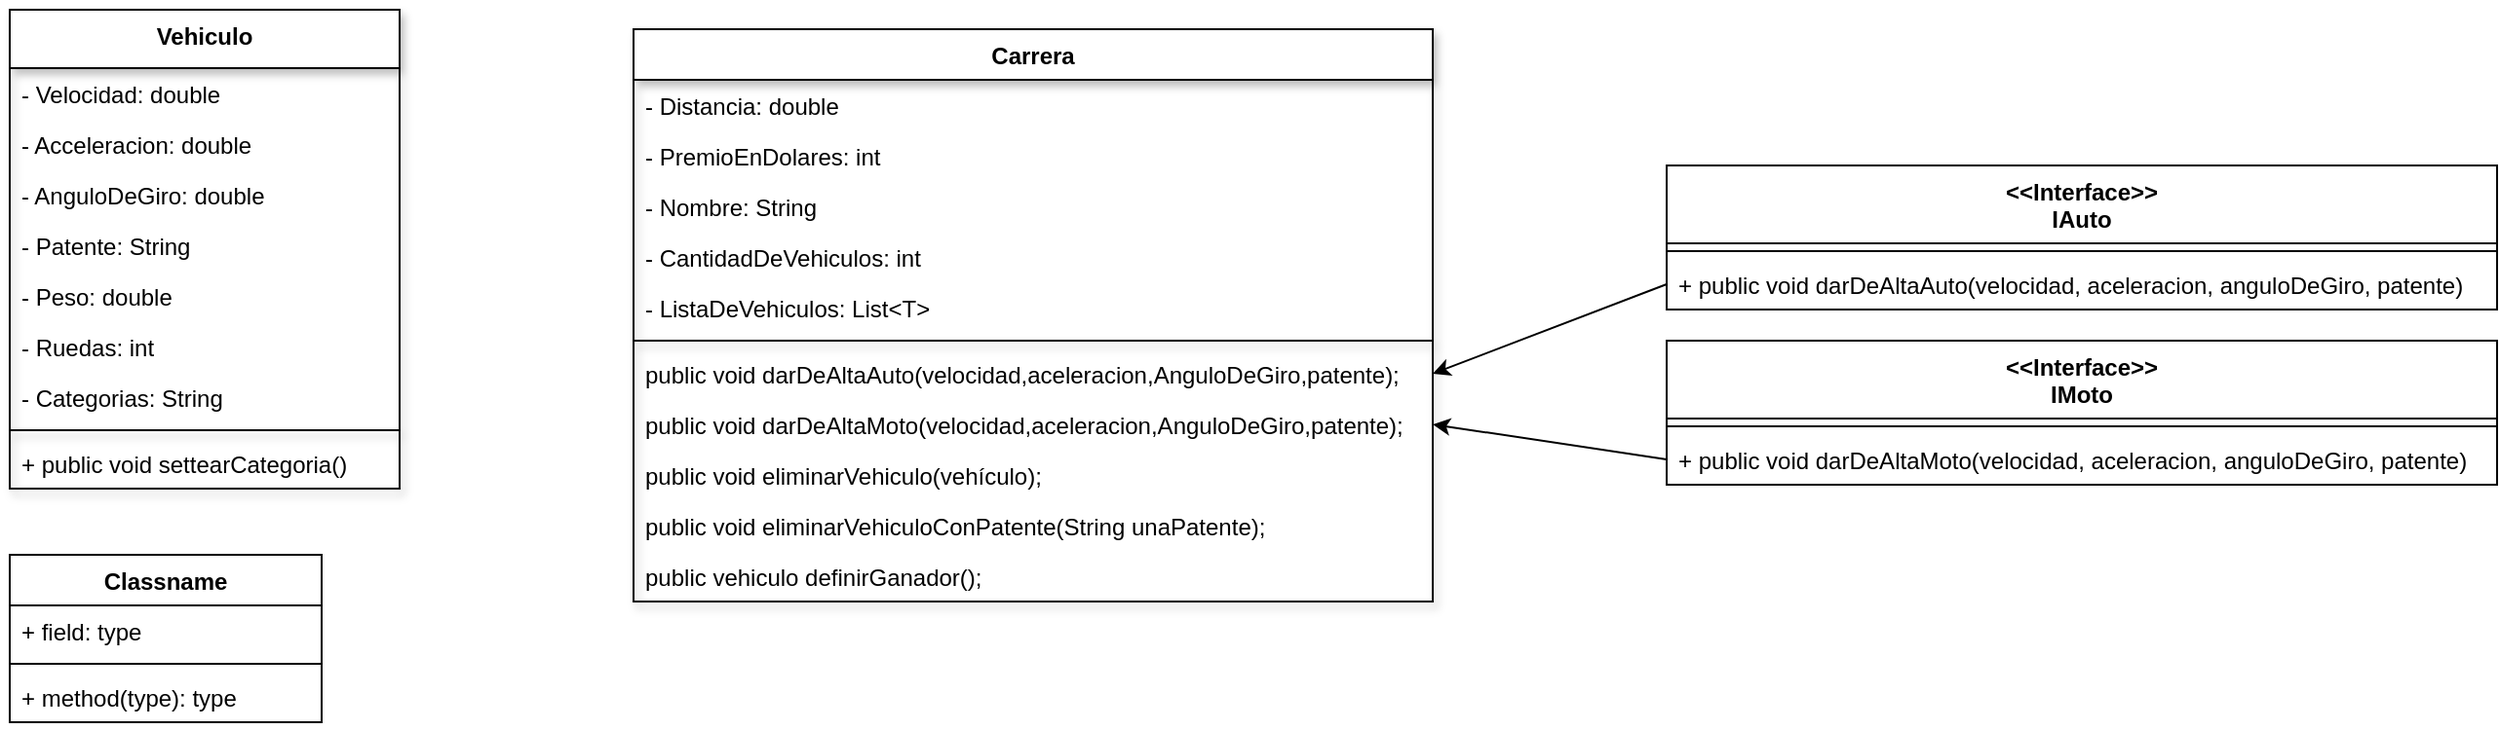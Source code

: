 <mxfile>
    <diagram id="5QzZOe1PZpiifrsRzWSF" name="Page-1">
        <mxGraphModel dx="1047" dy="664" grid="1" gridSize="10" guides="1" tooltips="1" connect="1" arrows="1" fold="1" page="1" pageScale="1" pageWidth="827" pageHeight="1169" math="0" shadow="0">
            <root>
                <mxCell id="0"/>
                <mxCell id="1" parent="0"/>
                <mxCell id="19" value="Vehiculo" style="swimlane;fontStyle=1;align=center;verticalAlign=top;childLayout=stackLayout;horizontal=1;startSize=30;horizontalStack=0;resizeParent=1;resizeParentMax=0;resizeLast=0;collapsible=1;marginBottom=0;shadow=1;" parent="1" vertex="1">
                    <mxGeometry x="260" y="120" width="200" height="246" as="geometry"/>
                </mxCell>
                <mxCell id="20" value="- Velocidad: double" style="text;strokeColor=none;fillColor=none;align=left;verticalAlign=top;spacingLeft=4;spacingRight=4;overflow=hidden;rotatable=0;points=[[0,0.5],[1,0.5]];portConstraint=eastwest;shadow=1;" parent="19" vertex="1">
                    <mxGeometry y="30" width="200" height="26" as="geometry"/>
                </mxCell>
                <mxCell id="29" value="- Acceleracion: double" style="text;strokeColor=none;fillColor=none;align=left;verticalAlign=top;spacingLeft=4;spacingRight=4;overflow=hidden;rotatable=0;points=[[0,0.5],[1,0.5]];portConstraint=eastwest;shadow=1;" parent="19" vertex="1">
                    <mxGeometry y="56" width="200" height="26" as="geometry"/>
                </mxCell>
                <mxCell id="28" value="- AnguloDeGiro: double" style="text;strokeColor=none;fillColor=none;align=left;verticalAlign=top;spacingLeft=4;spacingRight=4;overflow=hidden;rotatable=0;points=[[0,0.5],[1,0.5]];portConstraint=eastwest;shadow=1;" parent="19" vertex="1">
                    <mxGeometry y="82" width="200" height="26" as="geometry"/>
                </mxCell>
                <mxCell id="27" value="- Patente: String" style="text;strokeColor=none;fillColor=none;align=left;verticalAlign=top;spacingLeft=4;spacingRight=4;overflow=hidden;rotatable=0;points=[[0,0.5],[1,0.5]];portConstraint=eastwest;shadow=1;" parent="19" vertex="1">
                    <mxGeometry y="108" width="200" height="26" as="geometry"/>
                </mxCell>
                <mxCell id="26" value="- Peso: double" style="text;strokeColor=none;fillColor=none;align=left;verticalAlign=top;spacingLeft=4;spacingRight=4;overflow=hidden;rotatable=0;points=[[0,0.5],[1,0.5]];portConstraint=eastwest;shadow=1;" parent="19" vertex="1">
                    <mxGeometry y="134" width="200" height="26" as="geometry"/>
                </mxCell>
                <mxCell id="25" value="- Ruedas: int" style="text;strokeColor=none;fillColor=none;align=left;verticalAlign=top;spacingLeft=4;spacingRight=4;overflow=hidden;rotatable=0;points=[[0,0.5],[1,0.5]];portConstraint=eastwest;shadow=1;" parent="19" vertex="1">
                    <mxGeometry y="160" width="200" height="26" as="geometry"/>
                </mxCell>
                <mxCell id="24" value="- Categorias: String" style="text;strokeColor=none;fillColor=none;align=left;verticalAlign=top;spacingLeft=4;spacingRight=4;overflow=hidden;rotatable=0;points=[[0,0.5],[1,0.5]];portConstraint=eastwest;shadow=1;" parent="19" vertex="1">
                    <mxGeometry y="186" width="200" height="26" as="geometry"/>
                </mxCell>
                <mxCell id="21" value="" style="line;strokeWidth=1;fillColor=none;align=left;verticalAlign=middle;spacingTop=-1;spacingLeft=3;spacingRight=3;rotatable=0;labelPosition=right;points=[];portConstraint=eastwest;strokeColor=inherit;shadow=1;" parent="19" vertex="1">
                    <mxGeometry y="212" width="200" height="8" as="geometry"/>
                </mxCell>
                <mxCell id="31" value="+ public void settearCategoria()" style="text;strokeColor=none;fillColor=none;align=left;verticalAlign=top;spacingLeft=4;spacingRight=4;overflow=hidden;rotatable=0;points=[[0,0.5],[1,0.5]];portConstraint=eastwest;shadow=1;" parent="19" vertex="1">
                    <mxGeometry y="220" width="200" height="26" as="geometry"/>
                </mxCell>
                <mxCell id="32" value="Carrera" style="swimlane;fontStyle=1;align=center;verticalAlign=top;childLayout=stackLayout;horizontal=1;startSize=26;horizontalStack=0;resizeParent=1;resizeParentMax=0;resizeLast=0;collapsible=1;marginBottom=0;shadow=1;" parent="1" vertex="1">
                    <mxGeometry x="580" y="130" width="410" height="294" as="geometry"/>
                </mxCell>
                <mxCell id="33" value="- Distancia: double" style="text;strokeColor=none;fillColor=none;align=left;verticalAlign=top;spacingLeft=4;spacingRight=4;overflow=hidden;rotatable=0;points=[[0,0.5],[1,0.5]];portConstraint=eastwest;shadow=1;" parent="32" vertex="1">
                    <mxGeometry y="26" width="410" height="26" as="geometry"/>
                </mxCell>
                <mxCell id="39" value="- PremioEnDolares: int" style="text;strokeColor=none;fillColor=none;align=left;verticalAlign=top;spacingLeft=4;spacingRight=4;overflow=hidden;rotatable=0;points=[[0,0.5],[1,0.5]];portConstraint=eastwest;shadow=1;" parent="32" vertex="1">
                    <mxGeometry y="52" width="410" height="26" as="geometry"/>
                </mxCell>
                <mxCell id="38" value="- Nombre: String" style="text;strokeColor=none;fillColor=none;align=left;verticalAlign=top;spacingLeft=4;spacingRight=4;overflow=hidden;rotatable=0;points=[[0,0.5],[1,0.5]];portConstraint=eastwest;shadow=1;" parent="32" vertex="1">
                    <mxGeometry y="78" width="410" height="26" as="geometry"/>
                </mxCell>
                <mxCell id="37" value="- CantidadDeVehiculos: int" style="text;strokeColor=none;fillColor=none;align=left;verticalAlign=top;spacingLeft=4;spacingRight=4;overflow=hidden;rotatable=0;points=[[0,0.5],[1,0.5]];portConstraint=eastwest;shadow=1;" parent="32" vertex="1">
                    <mxGeometry y="104" width="410" height="26" as="geometry"/>
                </mxCell>
                <mxCell id="36" value="- ListaDeVehiculos: List&lt;T&gt;" style="text;strokeColor=none;fillColor=none;align=left;verticalAlign=top;spacingLeft=4;spacingRight=4;overflow=hidden;rotatable=0;points=[[0,0.5],[1,0.5]];portConstraint=eastwest;shadow=1;" parent="32" vertex="1">
                    <mxGeometry y="130" width="410" height="26" as="geometry"/>
                </mxCell>
                <mxCell id="34" value="" style="line;strokeWidth=1;fillColor=none;align=left;verticalAlign=middle;spacingTop=-1;spacingLeft=3;spacingRight=3;rotatable=0;labelPosition=right;points=[];portConstraint=eastwest;strokeColor=inherit;shadow=1;" parent="32" vertex="1">
                    <mxGeometry y="156" width="410" height="8" as="geometry"/>
                </mxCell>
                <mxCell id="35" value="public void darDeAltaAuto(velocidad,aceleracion,AnguloDeGiro,patente);" style="text;strokeColor=none;fillColor=none;align=left;verticalAlign=top;spacingLeft=4;spacingRight=4;overflow=hidden;rotatable=0;points=[[0,0.5],[1,0.5]];portConstraint=eastwest;shadow=1;" parent="32" vertex="1">
                    <mxGeometry y="164" width="410" height="26" as="geometry"/>
                </mxCell>
                <mxCell id="42" value="public void darDeAltaMoto(velocidad,aceleracion,AnguloDeGiro,patente);" style="text;strokeColor=none;fillColor=none;align=left;verticalAlign=top;spacingLeft=4;spacingRight=4;overflow=hidden;rotatable=0;points=[[0,0.5],[1,0.5]];portConstraint=eastwest;shadow=1;" parent="32" vertex="1">
                    <mxGeometry y="190" width="410" height="26" as="geometry"/>
                </mxCell>
                <mxCell id="41" value="public void eliminarVehiculo(vehículo);" style="text;strokeColor=none;fillColor=none;align=left;verticalAlign=top;spacingLeft=4;spacingRight=4;overflow=hidden;rotatable=0;points=[[0,0.5],[1,0.5]];portConstraint=eastwest;shadow=1;" parent="32" vertex="1">
                    <mxGeometry y="216" width="410" height="26" as="geometry"/>
                </mxCell>
                <mxCell id="40" value="public void eliminarVehiculoConPatente(String unaPatente);" style="text;strokeColor=none;fillColor=none;align=left;verticalAlign=top;spacingLeft=4;spacingRight=4;overflow=hidden;rotatable=0;points=[[0,0.5],[1,0.5]];portConstraint=eastwest;shadow=1;" parent="32" vertex="1">
                    <mxGeometry y="242" width="410" height="26" as="geometry"/>
                </mxCell>
                <mxCell id="57" value="public vehiculo definirGanador();" style="text;strokeColor=none;fillColor=none;align=left;verticalAlign=top;spacingLeft=4;spacingRight=4;overflow=hidden;rotatable=0;points=[[0,0.5],[1,0.5]];portConstraint=eastwest;shadow=1;" vertex="1" parent="32">
                    <mxGeometry y="268" width="410" height="26" as="geometry"/>
                </mxCell>
                <mxCell id="47" value="&lt;&lt;Interface&gt;&gt;&#10;IAuto" style="swimlane;fontStyle=1;align=center;verticalAlign=top;childLayout=stackLayout;horizontal=1;startSize=40;horizontalStack=0;resizeParent=1;resizeParentMax=0;resizeLast=0;collapsible=1;marginBottom=0;" vertex="1" parent="1">
                    <mxGeometry x="1110" y="200" width="426" height="74" as="geometry"/>
                </mxCell>
                <mxCell id="49" value="" style="line;strokeWidth=1;fillColor=none;align=left;verticalAlign=middle;spacingTop=-1;spacingLeft=3;spacingRight=3;rotatable=0;labelPosition=right;points=[];portConstraint=eastwest;strokeColor=inherit;" vertex="1" parent="47">
                    <mxGeometry y="40" width="426" height="8" as="geometry"/>
                </mxCell>
                <mxCell id="50" value="+ public void darDeAltaAuto(velocidad, aceleracion, anguloDeGiro, patente)" style="text;strokeColor=none;fillColor=none;align=left;verticalAlign=top;spacingLeft=4;spacingRight=4;overflow=hidden;rotatable=0;points=[[0,0.5],[1,0.5]];portConstraint=eastwest;" vertex="1" parent="47">
                    <mxGeometry y="48" width="426" height="26" as="geometry"/>
                </mxCell>
                <mxCell id="51" value="&lt;&lt;Interface&gt;&gt;&#10;IMoto" style="swimlane;fontStyle=1;align=center;verticalAlign=top;childLayout=stackLayout;horizontal=1;startSize=40;horizontalStack=0;resizeParent=1;resizeParentMax=0;resizeLast=0;collapsible=1;marginBottom=0;" vertex="1" parent="1">
                    <mxGeometry x="1110" y="290" width="426" height="74" as="geometry"/>
                </mxCell>
                <mxCell id="52" value="" style="line;strokeWidth=1;fillColor=none;align=left;verticalAlign=middle;spacingTop=-1;spacingLeft=3;spacingRight=3;rotatable=0;labelPosition=right;points=[];portConstraint=eastwest;strokeColor=inherit;" vertex="1" parent="51">
                    <mxGeometry y="40" width="426" height="8" as="geometry"/>
                </mxCell>
                <mxCell id="53" value="+ public void darDeAltaMoto(velocidad, aceleracion, anguloDeGiro, patente)" style="text;strokeColor=none;fillColor=none;align=left;verticalAlign=top;spacingLeft=4;spacingRight=4;overflow=hidden;rotatable=0;points=[[0,0.5],[1,0.5]];portConstraint=eastwest;" vertex="1" parent="51">
                    <mxGeometry y="48" width="426" height="26" as="geometry"/>
                </mxCell>
                <mxCell id="54" style="edgeStyle=none;html=1;entryX=1;entryY=0.5;entryDx=0;entryDy=0;exitX=0;exitY=0.5;exitDx=0;exitDy=0;" edge="1" parent="1" source="53" target="42">
                    <mxGeometry relative="1" as="geometry"/>
                </mxCell>
                <mxCell id="55" style="edgeStyle=none;html=1;exitX=0;exitY=0.5;exitDx=0;exitDy=0;entryX=1;entryY=0.5;entryDx=0;entryDy=0;" edge="1" parent="1" source="50" target="35">
                    <mxGeometry relative="1" as="geometry"/>
                </mxCell>
                <mxCell id="58" value="Classname" style="swimlane;fontStyle=1;align=center;verticalAlign=top;childLayout=stackLayout;horizontal=1;startSize=26;horizontalStack=0;resizeParent=1;resizeParentMax=0;resizeLast=0;collapsible=1;marginBottom=0;" vertex="1" parent="1">
                    <mxGeometry x="260" y="400" width="160" height="86" as="geometry"/>
                </mxCell>
                <mxCell id="59" value="+ field: type" style="text;strokeColor=none;fillColor=none;align=left;verticalAlign=top;spacingLeft=4;spacingRight=4;overflow=hidden;rotatable=0;points=[[0,0.5],[1,0.5]];portConstraint=eastwest;" vertex="1" parent="58">
                    <mxGeometry y="26" width="160" height="26" as="geometry"/>
                </mxCell>
                <mxCell id="60" value="" style="line;strokeWidth=1;fillColor=none;align=left;verticalAlign=middle;spacingTop=-1;spacingLeft=3;spacingRight=3;rotatable=0;labelPosition=right;points=[];portConstraint=eastwest;strokeColor=inherit;" vertex="1" parent="58">
                    <mxGeometry y="52" width="160" height="8" as="geometry"/>
                </mxCell>
                <mxCell id="61" value="+ method(type): type" style="text;strokeColor=none;fillColor=none;align=left;verticalAlign=top;spacingLeft=4;spacingRight=4;overflow=hidden;rotatable=0;points=[[0,0.5],[1,0.5]];portConstraint=eastwest;" vertex="1" parent="58">
                    <mxGeometry y="60" width="160" height="26" as="geometry"/>
                </mxCell>
            </root>
        </mxGraphModel>
    </diagram>
</mxfile>